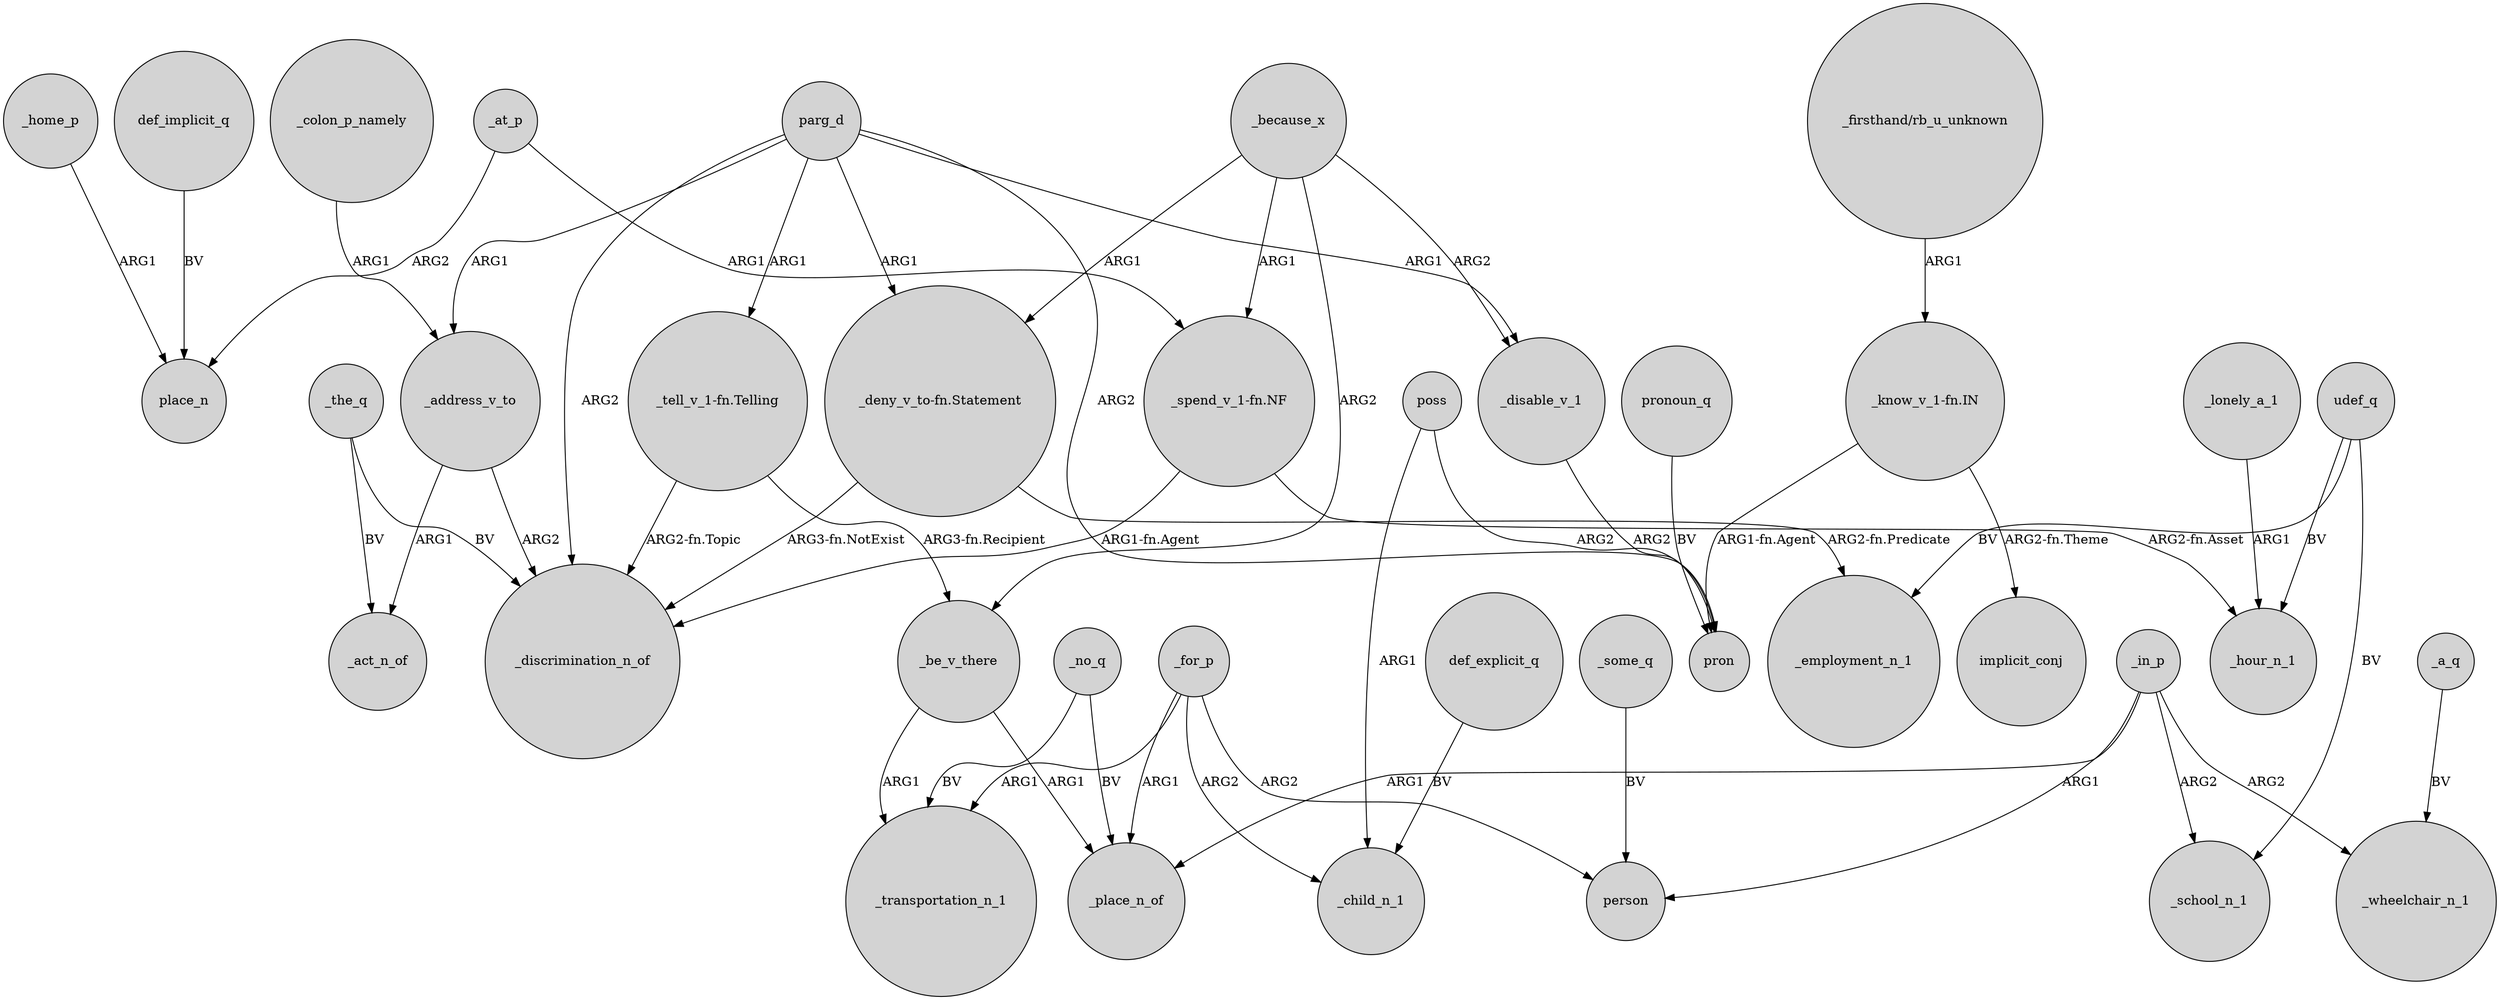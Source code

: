 digraph {
	node [shape=circle style=filled]
	_at_p -> place_n [label=ARG2]
	_no_q -> _transportation_n_1 [label=BV]
	"_tell_v_1-fn.Telling" -> _be_v_there [label="ARG3-fn.Recipient"]
	_at_p -> "_spend_v_1-fn.NF" [label=ARG1]
	parg_d -> "_deny_v_to-fn.Statement" [label=ARG1]
	_disable_v_1 -> pron [label=ARG2]
	"_firsthand/rb_u_unknown" -> "_know_v_1-fn.IN" [label=ARG1]
	poss -> pron [label=ARG2]
	_the_q -> _discrimination_n_of [label=BV]
	parg_d -> "_tell_v_1-fn.Telling" [label=ARG1]
	udef_q -> _employment_n_1 [label=BV]
	"_deny_v_to-fn.Statement" -> _discrimination_n_of [label="ARG3-fn.NotExist"]
	_for_p -> _transportation_n_1 [label=ARG1]
	_because_x -> _be_v_there [label=ARG2]
	poss -> _child_n_1 [label=ARG1]
	"_deny_v_to-fn.Statement" -> _employment_n_1 [label="ARG2-fn.Predicate"]
	_the_q -> _act_n_of [label=BV]
	udef_q -> _hour_n_1 [label=BV]
	_for_p -> _place_n_of [label=ARG1]
	parg_d -> _address_v_to [label=ARG1]
	_in_p -> person [label=ARG1]
	"_know_v_1-fn.IN" -> pron [label="ARG1-fn.Agent"]
	def_implicit_q -> place_n [label=BV]
	_because_x -> "_spend_v_1-fn.NF" [label=ARG1]
	"_know_v_1-fn.IN" -> implicit_conj [label="ARG2-fn.Theme"]
	"_tell_v_1-fn.Telling" -> _discrimination_n_of [label="ARG2-fn.Topic"]
	_a_q -> _wheelchair_n_1 [label=BV]
	_address_v_to -> _discrimination_n_of [label=ARG2]
	"_spend_v_1-fn.NF" -> _hour_n_1 [label="ARG2-fn.Asset"]
	parg_d -> _disable_v_1 [label=ARG1]
	parg_d -> pron [label=ARG2]
	_be_v_there -> _transportation_n_1 [label=ARG1]
	parg_d -> _discrimination_n_of [label=ARG2]
	_colon_p_namely -> _address_v_to [label=ARG1]
	"_spend_v_1-fn.NF" -> _discrimination_n_of [label="ARG1-fn.Agent"]
	pronoun_q -> pron [label=BV]
	_lonely_a_1 -> _hour_n_1 [label=ARG1]
	_be_v_there -> _place_n_of [label=ARG1]
	_address_v_to -> _act_n_of [label=ARG1]
	_in_p -> _school_n_1 [label=ARG2]
	_some_q -> person [label=BV]
	_in_p -> _place_n_of [label=ARG1]
	_no_q -> _place_n_of [label=BV]
	_because_x -> _disable_v_1 [label=ARG2]
	def_explicit_q -> _child_n_1 [label=BV]
	_in_p -> _wheelchair_n_1 [label=ARG2]
	_for_p -> _child_n_1 [label=ARG2]
	udef_q -> _school_n_1 [label=BV]
	_home_p -> place_n [label=ARG1]
	_because_x -> "_deny_v_to-fn.Statement" [label=ARG1]
	_for_p -> person [label=ARG2]
}

